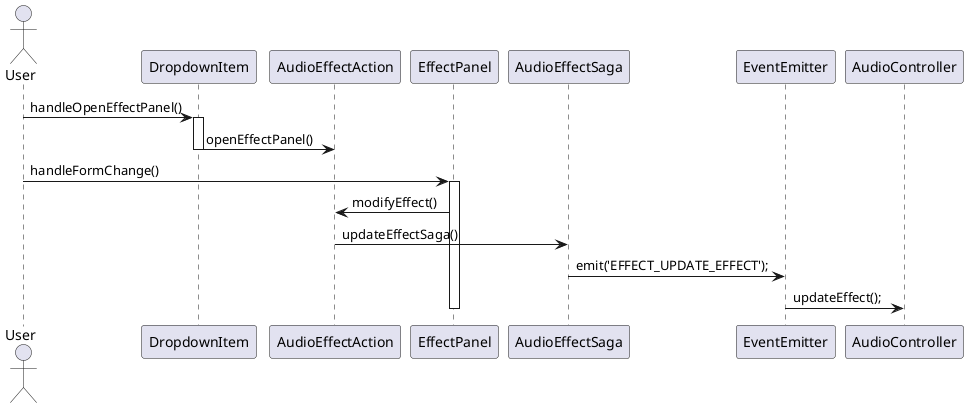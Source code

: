 @startuml
actor User

User -> DropdownItem: handleOpenEffectPanel()
activate DropdownItem
DropdownItem -> AudioEffectAction: openEffectPanel()
deactivate DropdownItem

User -> EffectPanel: handleFormChange()
activate EffectPanel
EffectPanel -> AudioEffectAction: modifyEffect()
AudioEffectAction -> AudioEffectSaga: updateEffectSaga()
AudioEffectSaga -> EventEmitter: emit('EFFECT_UPDATE_EFFECT');
EventEmitter -> AudioController: updateEffect();
deactivate EffectPanel
@enduml